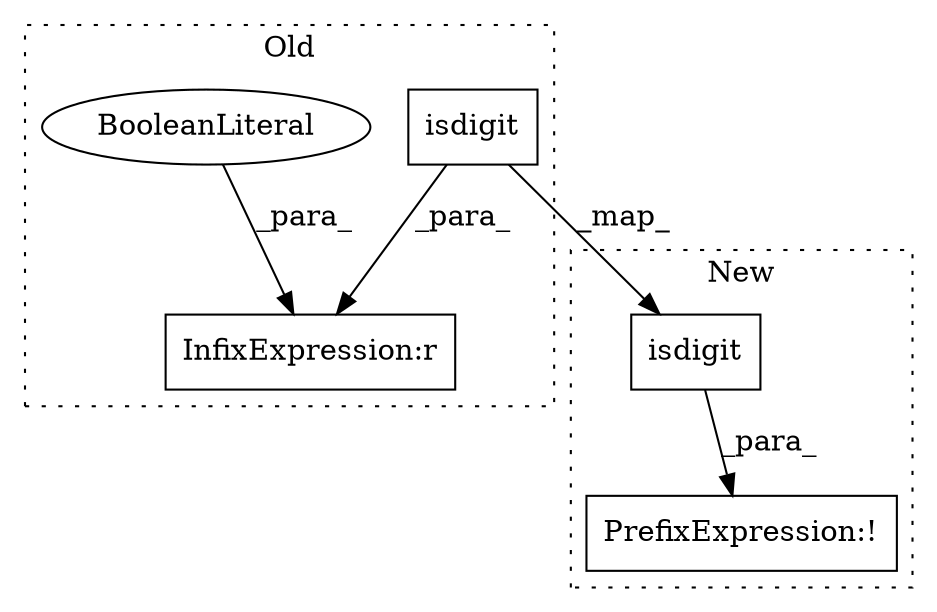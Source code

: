 digraph G {
subgraph cluster0 {
1 [label="isdigit" a="32" s="44954" l="9" shape="box"];
4 [label="InfixExpression:r" a="27" s="44963" l="4" shape="box"];
5 [label="BooleanLiteral" a="9" s="44967" l="5" shape="ellipse"];
label = "Old";
style="dotted";
}
subgraph cluster1 {
2 [label="isdigit" a="32" s="44758" l="9" shape="box"];
3 [label="PrefixExpression:!" a="38" s="44738" l="1" shape="box"];
label = "New";
style="dotted";
}
1 -> 2 [label="_map_"];
1 -> 4 [label="_para_"];
2 -> 3 [label="_para_"];
5 -> 4 [label="_para_"];
}